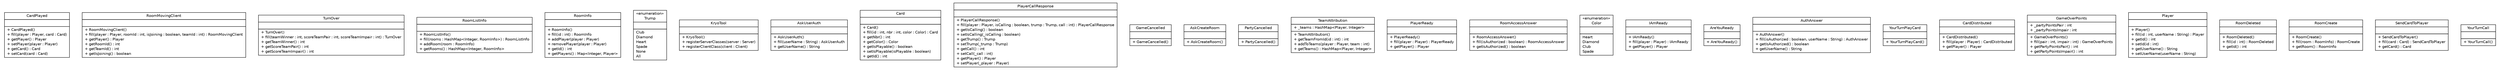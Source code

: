 #!/usr/local/bin/dot
#
# Class diagram 
# Generated by UMLGraph version R5_6 (http://www.umlgraph.org/)
#

digraph G {
	edge [fontname="Helvetica",fontsize=10,labelfontname="Helvetica",labelfontsize=10];
	node [fontname="Helvetica",fontsize=10,shape=plaintext];
	nodesep=0.25;
	ranksep=0.5;
	// Common.CardPlayed
	c157 [label=<<table title="Common.CardPlayed" border="0" cellborder="1" cellspacing="0" cellpadding="2" port="p" href="./CardPlayed.html">
		<tr><td><table border="0" cellspacing="0" cellpadding="1">
<tr><td align="center" balign="center"> CardPlayed </td></tr>
		</table></td></tr>
		<tr><td><table border="0" cellspacing="0" cellpadding="1">
<tr><td align="left" balign="left">  </td></tr>
		</table></td></tr>
		<tr><td><table border="0" cellspacing="0" cellpadding="1">
<tr><td align="left" balign="left"> + CardPlayed() </td></tr>
<tr><td align="left" balign="left"> + fill(player : Player, card : Card) </td></tr>
<tr><td align="left" balign="left"> + getPlayer() : Player </td></tr>
<tr><td align="left" balign="left"> + setPlayer(player : Player) </td></tr>
<tr><td align="left" balign="left"> + getCard() : Card </td></tr>
<tr><td align="left" balign="left"> + setCard(card : Card) </td></tr>
		</table></td></tr>
		</table>>, URL="./CardPlayed.html", fontname="Helvetica", fontcolor="black", fontsize=10.0];
	// Common.RoomMovingClient
	c158 [label=<<table title="Common.RoomMovingClient" border="0" cellborder="1" cellspacing="0" cellpadding="2" port="p" href="./RoomMovingClient.html">
		<tr><td><table border="0" cellspacing="0" cellpadding="1">
<tr><td align="center" balign="center"> RoomMovingClient </td></tr>
		</table></td></tr>
		<tr><td><table border="0" cellspacing="0" cellpadding="1">
<tr><td align="left" balign="left">  </td></tr>
		</table></td></tr>
		<tr><td><table border="0" cellspacing="0" cellpadding="1">
<tr><td align="left" balign="left"> + RoomMovingClient() </td></tr>
<tr><td align="left" balign="left"> + fill(player : Player, roomId : int, isJoining : boolean, teamId : int) : RoomMovingClient </td></tr>
<tr><td align="left" balign="left"> + getPlayer() : Player </td></tr>
<tr><td align="left" balign="left"> + getRoomId() : int </td></tr>
<tr><td align="left" balign="left"> + getTeamId() : int </td></tr>
<tr><td align="left" balign="left"> + getIsJoining() : boolean </td></tr>
		</table></td></tr>
		</table>>, URL="./RoomMovingClient.html", fontname="Helvetica", fontcolor="black", fontsize=10.0];
	// Common.TurnOver
	c159 [label=<<table title="Common.TurnOver" border="0" cellborder="1" cellspacing="0" cellpadding="2" port="p" href="./TurnOver.html">
		<tr><td><table border="0" cellspacing="0" cellpadding="1">
<tr><td align="center" balign="center"> TurnOver </td></tr>
		</table></td></tr>
		<tr><td><table border="0" cellspacing="0" cellpadding="1">
<tr><td align="left" balign="left">  </td></tr>
		</table></td></tr>
		<tr><td><table border="0" cellspacing="0" cellpadding="1">
<tr><td align="left" balign="left"> + TurnOver() </td></tr>
<tr><td align="left" balign="left"> + fill(teamWinner : int, scoreTeamPair : int, scoreTeamImpair : int) : TurnOver </td></tr>
<tr><td align="left" balign="left"> + getTeamWinner() : int </td></tr>
<tr><td align="left" balign="left"> + getScoreTeamPair() : int </td></tr>
<tr><td align="left" balign="left"> + getScoreTeamImpair() : int </td></tr>
		</table></td></tr>
		</table>>, URL="./TurnOver.html", fontname="Helvetica", fontcolor="black", fontsize=10.0];
	// Common.RoomListInfo
	c160 [label=<<table title="Common.RoomListInfo" border="0" cellborder="1" cellspacing="0" cellpadding="2" port="p" href="./RoomListInfo.html">
		<tr><td><table border="0" cellspacing="0" cellpadding="1">
<tr><td align="center" balign="center"> RoomListInfo </td></tr>
		</table></td></tr>
		<tr><td><table border="0" cellspacing="0" cellpadding="1">
<tr><td align="left" balign="left">  </td></tr>
		</table></td></tr>
		<tr><td><table border="0" cellspacing="0" cellpadding="1">
<tr><td align="left" balign="left"> + RoomListInfo() </td></tr>
<tr><td align="left" balign="left"> + fill(rooms : HashMap&lt;Integer, RoomInfo&gt;) : RoomListInfo </td></tr>
<tr><td align="left" balign="left"> + addRoom(room : RoomInfo) </td></tr>
<tr><td align="left" balign="left"> + getRooms() : HashMap&lt;Integer, RoomInfo&gt; </td></tr>
		</table></td></tr>
		</table>>, URL="./RoomListInfo.html", fontname="Helvetica", fontcolor="black", fontsize=10.0];
	// Common.RoomInfo
	c161 [label=<<table title="Common.RoomInfo" border="0" cellborder="1" cellspacing="0" cellpadding="2" port="p" href="./RoomInfo.html">
		<tr><td><table border="0" cellspacing="0" cellpadding="1">
<tr><td align="center" balign="center"> RoomInfo </td></tr>
		</table></td></tr>
		<tr><td><table border="0" cellspacing="0" cellpadding="1">
<tr><td align="left" balign="left">  </td></tr>
		</table></td></tr>
		<tr><td><table border="0" cellspacing="0" cellpadding="1">
<tr><td align="left" balign="left"> + RoomInfo() </td></tr>
<tr><td align="left" balign="left"> + fill(id : int) : RoomInfo </td></tr>
<tr><td align="left" balign="left"> + addPlayer(player : Player) </td></tr>
<tr><td align="left" balign="left"> + removePlayer(player : Player) </td></tr>
<tr><td align="left" balign="left"> + getId() : int </td></tr>
<tr><td align="left" balign="left"> + getPlayers() : Map&lt;Integer, Player&gt; </td></tr>
		</table></td></tr>
		</table>>, URL="./RoomInfo.html", fontname="Helvetica", fontcolor="black", fontsize=10.0];
	// Common.Trump
	c162 [label=<<table title="Common.Trump" border="0" cellborder="1" cellspacing="0" cellpadding="2" port="p" href="./Trump.html">
		<tr><td><table border="0" cellspacing="0" cellpadding="1">
<tr><td align="center" balign="center"> &#171;enumeration&#187; </td></tr>
<tr><td align="center" balign="center"> Trump </td></tr>
		</table></td></tr>
		<tr><td><table border="0" cellspacing="0" cellpadding="1">
<tr><td align="left" balign="left">  </td></tr>
		</table></td></tr>
		<tr><td><table border="0" cellspacing="0" cellpadding="1">
<tr><td align="left" balign="left"> Club </td></tr>
<tr><td align="left" balign="left"> Diamond </td></tr>
<tr><td align="left" balign="left"> Heart </td></tr>
<tr><td align="left" balign="left"> Spade </td></tr>
<tr><td align="left" balign="left"> None </td></tr>
<tr><td align="left" balign="left"> All </td></tr>
		</table></td></tr>
		</table>>, URL="./Trump.html", fontname="Helvetica", fontcolor="black", fontsize=10.0];
	// Common.KryoTool
	c163 [label=<<table title="Common.KryoTool" border="0" cellborder="1" cellspacing="0" cellpadding="2" port="p" href="./KryoTool.html">
		<tr><td><table border="0" cellspacing="0" cellpadding="1">
<tr><td align="center" balign="center"> KryoTool </td></tr>
		</table></td></tr>
		<tr><td><table border="0" cellspacing="0" cellpadding="1">
<tr><td align="left" balign="left">  </td></tr>
		</table></td></tr>
		<tr><td><table border="0" cellspacing="0" cellpadding="1">
<tr><td align="left" balign="left"> + KryoTool() </td></tr>
<tr><td align="left" balign="left"> + registerServerClasses(server : Server) </td></tr>
<tr><td align="left" balign="left"> + registerClientClass(client : Client) </td></tr>
		</table></td></tr>
		</table>>, URL="./KryoTool.html", fontname="Helvetica", fontcolor="black", fontsize=10.0];
	// Common.AskUserAuth
	c164 [label=<<table title="Common.AskUserAuth" border="0" cellborder="1" cellspacing="0" cellpadding="2" port="p" href="./AskUserAuth.html">
		<tr><td><table border="0" cellspacing="0" cellpadding="1">
<tr><td align="center" balign="center"> AskUserAuth </td></tr>
		</table></td></tr>
		<tr><td><table border="0" cellspacing="0" cellpadding="1">
<tr><td align="left" balign="left">  </td></tr>
		</table></td></tr>
		<tr><td><table border="0" cellspacing="0" cellpadding="1">
<tr><td align="left" balign="left"> + AskUserAuth() </td></tr>
<tr><td align="left" balign="left"> + fill(userName : String) : AskUserAuth </td></tr>
<tr><td align="left" balign="left"> + getUserName() : String </td></tr>
		</table></td></tr>
		</table>>, URL="./AskUserAuth.html", fontname="Helvetica", fontcolor="black", fontsize=10.0];
	// Common.Card
	c165 [label=<<table title="Common.Card" border="0" cellborder="1" cellspacing="0" cellpadding="2" port="p" href="./Card.html">
		<tr><td><table border="0" cellspacing="0" cellpadding="1">
<tr><td align="center" balign="center"> Card </td></tr>
		</table></td></tr>
		<tr><td><table border="0" cellspacing="0" cellpadding="1">
<tr><td align="left" balign="left">  </td></tr>
		</table></td></tr>
		<tr><td><table border="0" cellspacing="0" cellpadding="1">
<tr><td align="left" balign="left"> + Card() </td></tr>
<tr><td align="left" balign="left"> + fill(id : int, nbr : int, color : Color) : Card </td></tr>
<tr><td align="left" balign="left"> + getNbr() : int </td></tr>
<tr><td align="left" balign="left"> + getColor() : Color </td></tr>
<tr><td align="left" balign="left"> + getIsPlayable() : boolean </td></tr>
<tr><td align="left" balign="left"> + setIsPlayable(isPlayable : boolean) </td></tr>
<tr><td align="left" balign="left"> + getId() : int </td></tr>
		</table></td></tr>
		</table>>, URL="./Card.html", fontname="Helvetica", fontcolor="black", fontsize=10.0];
	// Common.PlayerCallResponse
	c166 [label=<<table title="Common.PlayerCallResponse" border="0" cellborder="1" cellspacing="0" cellpadding="2" port="p" href="./PlayerCallResponse.html">
		<tr><td><table border="0" cellspacing="0" cellpadding="1">
<tr><td align="center" balign="center"> PlayerCallResponse </td></tr>
		</table></td></tr>
		<tr><td><table border="0" cellspacing="0" cellpadding="1">
<tr><td align="left" balign="left">  </td></tr>
		</table></td></tr>
		<tr><td><table border="0" cellspacing="0" cellpadding="1">
<tr><td align="left" balign="left"> + PlayerCallResponse() </td></tr>
<tr><td align="left" balign="left"> + fill(player : Player, isCalling : boolean, trump : Trump, call : int) : PlayerCallResponse </td></tr>
<tr><td align="left" balign="left"> + getIsCalling() : boolean </td></tr>
<tr><td align="left" balign="left"> + setIsCalling(_isCalling : boolean) </td></tr>
<tr><td align="left" balign="left"> + getTrump() : Trump </td></tr>
<tr><td align="left" balign="left"> + setTrump(_trump : Trump) </td></tr>
<tr><td align="left" balign="left"> + getCall() : int </td></tr>
<tr><td align="left" balign="left"> + setCall(_call : int) </td></tr>
<tr><td align="left" balign="left"> + getPlayer() : Player </td></tr>
<tr><td align="left" balign="left"> + setPlayer(_player : Player) </td></tr>
		</table></td></tr>
		</table>>, URL="./PlayerCallResponse.html", fontname="Helvetica", fontcolor="black", fontsize=10.0];
	// Common.GameCancelled
	c167 [label=<<table title="Common.GameCancelled" border="0" cellborder="1" cellspacing="0" cellpadding="2" port="p" href="./GameCancelled.html">
		<tr><td><table border="0" cellspacing="0" cellpadding="1">
<tr><td align="center" balign="center"> GameCancelled </td></tr>
		</table></td></tr>
		<tr><td><table border="0" cellspacing="0" cellpadding="1">
<tr><td align="left" balign="left">  </td></tr>
		</table></td></tr>
		<tr><td><table border="0" cellspacing="0" cellpadding="1">
<tr><td align="left" balign="left"> + GameCancelled() </td></tr>
		</table></td></tr>
		</table>>, URL="./GameCancelled.html", fontname="Helvetica", fontcolor="black", fontsize=10.0];
	// Common.AskCreateRoom
	c168 [label=<<table title="Common.AskCreateRoom" border="0" cellborder="1" cellspacing="0" cellpadding="2" port="p" href="./AskCreateRoom.html">
		<tr><td><table border="0" cellspacing="0" cellpadding="1">
<tr><td align="center" balign="center"> AskCreateRoom </td></tr>
		</table></td></tr>
		<tr><td><table border="0" cellspacing="0" cellpadding="1">
<tr><td align="left" balign="left">  </td></tr>
		</table></td></tr>
		<tr><td><table border="0" cellspacing="0" cellpadding="1">
<tr><td align="left" balign="left"> + AskCreateRoom() </td></tr>
		</table></td></tr>
		</table>>, URL="./AskCreateRoom.html", fontname="Helvetica", fontcolor="black", fontsize=10.0];
	// Common.PartyCancelled
	c169 [label=<<table title="Common.PartyCancelled" border="0" cellborder="1" cellspacing="0" cellpadding="2" port="p" href="./PartyCancelled.html">
		<tr><td><table border="0" cellspacing="0" cellpadding="1">
<tr><td align="center" balign="center"> PartyCancelled </td></tr>
		</table></td></tr>
		<tr><td><table border="0" cellspacing="0" cellpadding="1">
<tr><td align="left" balign="left">  </td></tr>
		</table></td></tr>
		<tr><td><table border="0" cellspacing="0" cellpadding="1">
<tr><td align="left" balign="left"> + PartyCancelled() </td></tr>
		</table></td></tr>
		</table>>, URL="./PartyCancelled.html", fontname="Helvetica", fontcolor="black", fontsize=10.0];
	// Common.TeamAttribution
	c170 [label=<<table title="Common.TeamAttribution" border="0" cellborder="1" cellspacing="0" cellpadding="2" port="p" href="./TeamAttribution.html">
		<tr><td><table border="0" cellspacing="0" cellpadding="1">
<tr><td align="center" balign="center"> TeamAttribution </td></tr>
		</table></td></tr>
		<tr><td><table border="0" cellspacing="0" cellpadding="1">
<tr><td align="left" balign="left"> + _teams : HashMap&lt;Player, Integer&gt; </td></tr>
		</table></td></tr>
		<tr><td><table border="0" cellspacing="0" cellpadding="1">
<tr><td align="left" balign="left"> + TeamAttribution() </td></tr>
<tr><td align="left" balign="left"> + getTeamFromId(id : int) : int </td></tr>
<tr><td align="left" balign="left"> + addToTeams(player : Player, team : int) </td></tr>
<tr><td align="left" balign="left"> + getTeams() : HashMap&lt;Player, Integer&gt; </td></tr>
		</table></td></tr>
		</table>>, URL="./TeamAttribution.html", fontname="Helvetica", fontcolor="black", fontsize=10.0];
	// Common.PlayerReady
	c171 [label=<<table title="Common.PlayerReady" border="0" cellborder="1" cellspacing="0" cellpadding="2" port="p" href="./PlayerReady.html">
		<tr><td><table border="0" cellspacing="0" cellpadding="1">
<tr><td align="center" balign="center"> PlayerReady </td></tr>
		</table></td></tr>
		<tr><td><table border="0" cellspacing="0" cellpadding="1">
<tr><td align="left" balign="left">  </td></tr>
		</table></td></tr>
		<tr><td><table border="0" cellspacing="0" cellpadding="1">
<tr><td align="left" balign="left"> + PlayerReady() </td></tr>
<tr><td align="left" balign="left"> + fill(player : Player) : PlayerReady </td></tr>
<tr><td align="left" balign="left"> + getPlayer() : Player </td></tr>
		</table></td></tr>
		</table>>, URL="./PlayerReady.html", fontname="Helvetica", fontcolor="black", fontsize=10.0];
	// Common.RoomAccessAnswer
	c172 [label=<<table title="Common.RoomAccessAnswer" border="0" cellborder="1" cellspacing="0" cellpadding="2" port="p" href="./RoomAccessAnswer.html">
		<tr><td><table border="0" cellspacing="0" cellpadding="1">
<tr><td align="center" balign="center"> RoomAccessAnswer </td></tr>
		</table></td></tr>
		<tr><td><table border="0" cellspacing="0" cellpadding="1">
<tr><td align="left" balign="left">  </td></tr>
		</table></td></tr>
		<tr><td><table border="0" cellspacing="0" cellpadding="1">
<tr><td align="left" balign="left"> + RoomAccessAnswer() </td></tr>
<tr><td align="left" balign="left"> + fill(isAuthorized : boolean) : RoomAccessAnswer </td></tr>
<tr><td align="left" balign="left"> + getIsAuthorized() : boolean </td></tr>
		</table></td></tr>
		</table>>, URL="./RoomAccessAnswer.html", fontname="Helvetica", fontcolor="black", fontsize=10.0];
	// Common.Color
	c173 [label=<<table title="Common.Color" border="0" cellborder="1" cellspacing="0" cellpadding="2" port="p" href="./Color.html">
		<tr><td><table border="0" cellspacing="0" cellpadding="1">
<tr><td align="center" balign="center"> &#171;enumeration&#187; </td></tr>
<tr><td align="center" balign="center"> Color </td></tr>
		</table></td></tr>
		<tr><td><table border="0" cellspacing="0" cellpadding="1">
<tr><td align="left" balign="left">  </td></tr>
		</table></td></tr>
		<tr><td><table border="0" cellspacing="0" cellpadding="1">
<tr><td align="left" balign="left"> Heart </td></tr>
<tr><td align="left" balign="left"> Diamond </td></tr>
<tr><td align="left" balign="left"> Club </td></tr>
<tr><td align="left" balign="left"> Spade </td></tr>
		</table></td></tr>
		</table>>, URL="./Color.html", fontname="Helvetica", fontcolor="black", fontsize=10.0];
	// Common.IAmReady
	c174 [label=<<table title="Common.IAmReady" border="0" cellborder="1" cellspacing="0" cellpadding="2" port="p" href="./IAmReady.html">
		<tr><td><table border="0" cellspacing="0" cellpadding="1">
<tr><td align="center" balign="center"> IAmReady </td></tr>
		</table></td></tr>
		<tr><td><table border="0" cellspacing="0" cellpadding="1">
<tr><td align="left" balign="left">  </td></tr>
		</table></td></tr>
		<tr><td><table border="0" cellspacing="0" cellpadding="1">
<tr><td align="left" balign="left"> + IAmReady() </td></tr>
<tr><td align="left" balign="left"> + fill(player : Player) : IAmReady </td></tr>
<tr><td align="left" balign="left"> + getPlayer() : Player </td></tr>
		</table></td></tr>
		</table>>, URL="./IAmReady.html", fontname="Helvetica", fontcolor="black", fontsize=10.0];
	// Common.AreYouReady
	c175 [label=<<table title="Common.AreYouReady" border="0" cellborder="1" cellspacing="0" cellpadding="2" port="p" href="./AreYouReady.html">
		<tr><td><table border="0" cellspacing="0" cellpadding="1">
<tr><td align="center" balign="center"> AreYouReady </td></tr>
		</table></td></tr>
		<tr><td><table border="0" cellspacing="0" cellpadding="1">
<tr><td align="left" balign="left">  </td></tr>
		</table></td></tr>
		<tr><td><table border="0" cellspacing="0" cellpadding="1">
<tr><td align="left" balign="left"> + AreYouReady() </td></tr>
		</table></td></tr>
		</table>>, URL="./AreYouReady.html", fontname="Helvetica", fontcolor="black", fontsize=10.0];
	// Common.AuthAnswer
	c176 [label=<<table title="Common.AuthAnswer" border="0" cellborder="1" cellspacing="0" cellpadding="2" port="p" href="./AuthAnswer.html">
		<tr><td><table border="0" cellspacing="0" cellpadding="1">
<tr><td align="center" balign="center"> AuthAnswer </td></tr>
		</table></td></tr>
		<tr><td><table border="0" cellspacing="0" cellpadding="1">
<tr><td align="left" balign="left">  </td></tr>
		</table></td></tr>
		<tr><td><table border="0" cellspacing="0" cellpadding="1">
<tr><td align="left" balign="left"> + AuthAnswer() </td></tr>
<tr><td align="left" balign="left"> + fill(isAuthorized : boolean, userName : String) : AuthAnswer </td></tr>
<tr><td align="left" balign="left"> + getIsAuthorized() : boolean </td></tr>
<tr><td align="left" balign="left"> + getUserName() : String </td></tr>
		</table></td></tr>
		</table>>, URL="./AuthAnswer.html", fontname="Helvetica", fontcolor="black", fontsize=10.0];
	// Common.YourTurnPlayCard
	c177 [label=<<table title="Common.YourTurnPlayCard" border="0" cellborder="1" cellspacing="0" cellpadding="2" port="p" href="./YourTurnPlayCard.html">
		<tr><td><table border="0" cellspacing="0" cellpadding="1">
<tr><td align="center" balign="center"> YourTurnPlayCard </td></tr>
		</table></td></tr>
		<tr><td><table border="0" cellspacing="0" cellpadding="1">
<tr><td align="left" balign="left">  </td></tr>
		</table></td></tr>
		<tr><td><table border="0" cellspacing="0" cellpadding="1">
<tr><td align="left" balign="left"> + YourTurnPlayCard() </td></tr>
		</table></td></tr>
		</table>>, URL="./YourTurnPlayCard.html", fontname="Helvetica", fontcolor="black", fontsize=10.0];
	// Common.CardDistributed
	c178 [label=<<table title="Common.CardDistributed" border="0" cellborder="1" cellspacing="0" cellpadding="2" port="p" href="./CardDistributed.html">
		<tr><td><table border="0" cellspacing="0" cellpadding="1">
<tr><td align="center" balign="center"> CardDistributed </td></tr>
		</table></td></tr>
		<tr><td><table border="0" cellspacing="0" cellpadding="1">
<tr><td align="left" balign="left">  </td></tr>
		</table></td></tr>
		<tr><td><table border="0" cellspacing="0" cellpadding="1">
<tr><td align="left" balign="left"> + CardDistributed() </td></tr>
<tr><td align="left" balign="left"> + fill(player : Player) : CardDistributed </td></tr>
<tr><td align="left" balign="left"> + getPlayer() : Player </td></tr>
		</table></td></tr>
		</table>>, URL="./CardDistributed.html", fontname="Helvetica", fontcolor="black", fontsize=10.0];
	// Common.GameOverPoints
	c179 [label=<<table title="Common.GameOverPoints" border="0" cellborder="1" cellspacing="0" cellpadding="2" port="p" href="./GameOverPoints.html">
		<tr><td><table border="0" cellspacing="0" cellpadding="1">
<tr><td align="center" balign="center"> GameOverPoints </td></tr>
		</table></td></tr>
		<tr><td><table border="0" cellspacing="0" cellpadding="1">
<tr><td align="left" balign="left"> + _partyPointsPair : int </td></tr>
<tr><td align="left" balign="left"> + _partyPointsImpair : int </td></tr>
		</table></td></tr>
		<tr><td><table border="0" cellspacing="0" cellpadding="1">
<tr><td align="left" balign="left"> + GameOverPoints() </td></tr>
<tr><td align="left" balign="left"> + fill(pair : int, impair : int) : GameOverPoints </td></tr>
<tr><td align="left" balign="left"> + getPartyPointsPair() : int </td></tr>
<tr><td align="left" balign="left"> + getPartyPointsImpair() : int </td></tr>
		</table></td></tr>
		</table>>, URL="./GameOverPoints.html", fontname="Helvetica", fontcolor="black", fontsize=10.0];
	// Common.Player
	c180 [label=<<table title="Common.Player" border="0" cellborder="1" cellspacing="0" cellpadding="2" port="p" href="./Player.html">
		<tr><td><table border="0" cellspacing="0" cellpadding="1">
<tr><td align="center" balign="center"> Player </td></tr>
		</table></td></tr>
		<tr><td><table border="0" cellspacing="0" cellpadding="1">
<tr><td align="left" balign="left">  </td></tr>
		</table></td></tr>
		<tr><td><table border="0" cellspacing="0" cellpadding="1">
<tr><td align="left" balign="left"> + Player() </td></tr>
<tr><td align="left" balign="left"> + fill(id : int, userName : String) : Player </td></tr>
<tr><td align="left" balign="left"> + getId() : int </td></tr>
<tr><td align="left" balign="left"> + setId(id : int) </td></tr>
<tr><td align="left" balign="left"> + getUserName() : String </td></tr>
<tr><td align="left" balign="left"> + setUserName(userName : String) </td></tr>
		</table></td></tr>
		</table>>, URL="./Player.html", fontname="Helvetica", fontcolor="black", fontsize=10.0];
	// Common.RoomDeleted
	c181 [label=<<table title="Common.RoomDeleted" border="0" cellborder="1" cellspacing="0" cellpadding="2" port="p" href="./RoomDeleted.html">
		<tr><td><table border="0" cellspacing="0" cellpadding="1">
<tr><td align="center" balign="center"> RoomDeleted </td></tr>
		</table></td></tr>
		<tr><td><table border="0" cellspacing="0" cellpadding="1">
<tr><td align="left" balign="left">  </td></tr>
		</table></td></tr>
		<tr><td><table border="0" cellspacing="0" cellpadding="1">
<tr><td align="left" balign="left"> + RoomDeleted() </td></tr>
<tr><td align="left" balign="left"> + fill(id : int) : RoomDeleted </td></tr>
<tr><td align="left" balign="left"> + getId() : int </td></tr>
		</table></td></tr>
		</table>>, URL="./RoomDeleted.html", fontname="Helvetica", fontcolor="black", fontsize=10.0];
	// Common.RoomCreate
	c182 [label=<<table title="Common.RoomCreate" border="0" cellborder="1" cellspacing="0" cellpadding="2" port="p" href="./RoomCreate.html">
		<tr><td><table border="0" cellspacing="0" cellpadding="1">
<tr><td align="center" balign="center"> RoomCreate </td></tr>
		</table></td></tr>
		<tr><td><table border="0" cellspacing="0" cellpadding="1">
<tr><td align="left" balign="left">  </td></tr>
		</table></td></tr>
		<tr><td><table border="0" cellspacing="0" cellpadding="1">
<tr><td align="left" balign="left"> + RoomCreate() </td></tr>
<tr><td align="left" balign="left"> + fill(room : RoomInfo) : RoomCreate </td></tr>
<tr><td align="left" balign="left"> + getRoom() : RoomInfo </td></tr>
		</table></td></tr>
		</table>>, URL="./RoomCreate.html", fontname="Helvetica", fontcolor="black", fontsize=10.0];
	// Common.SendCardToPlayer
	c183 [label=<<table title="Common.SendCardToPlayer" border="0" cellborder="1" cellspacing="0" cellpadding="2" port="p" href="./SendCardToPlayer.html">
		<tr><td><table border="0" cellspacing="0" cellpadding="1">
<tr><td align="center" balign="center"> SendCardToPlayer </td></tr>
		</table></td></tr>
		<tr><td><table border="0" cellspacing="0" cellpadding="1">
<tr><td align="left" balign="left">  </td></tr>
		</table></td></tr>
		<tr><td><table border="0" cellspacing="0" cellpadding="1">
<tr><td align="left" balign="left"> + SendCardToPlayer() </td></tr>
<tr><td align="left" balign="left"> + fill(card : Card) : SendCardToPlayer </td></tr>
<tr><td align="left" balign="left"> + getCard() : Card </td></tr>
		</table></td></tr>
		</table>>, URL="./SendCardToPlayer.html", fontname="Helvetica", fontcolor="black", fontsize=10.0];
	// Common.YourTurnCall
	c184 [label=<<table title="Common.YourTurnCall" border="0" cellborder="1" cellspacing="0" cellpadding="2" port="p" href="./YourTurnCall.html">
		<tr><td><table border="0" cellspacing="0" cellpadding="1">
<tr><td align="center" balign="center"> YourTurnCall </td></tr>
		</table></td></tr>
		<tr><td><table border="0" cellspacing="0" cellpadding="1">
<tr><td align="left" balign="left">  </td></tr>
		</table></td></tr>
		<tr><td><table border="0" cellspacing="0" cellpadding="1">
<tr><td align="left" balign="left"> + YourTurnCall() </td></tr>
		</table></td></tr>
		</table>>, URL="./YourTurnCall.html", fontname="Helvetica", fontcolor="black", fontsize=10.0];
}

